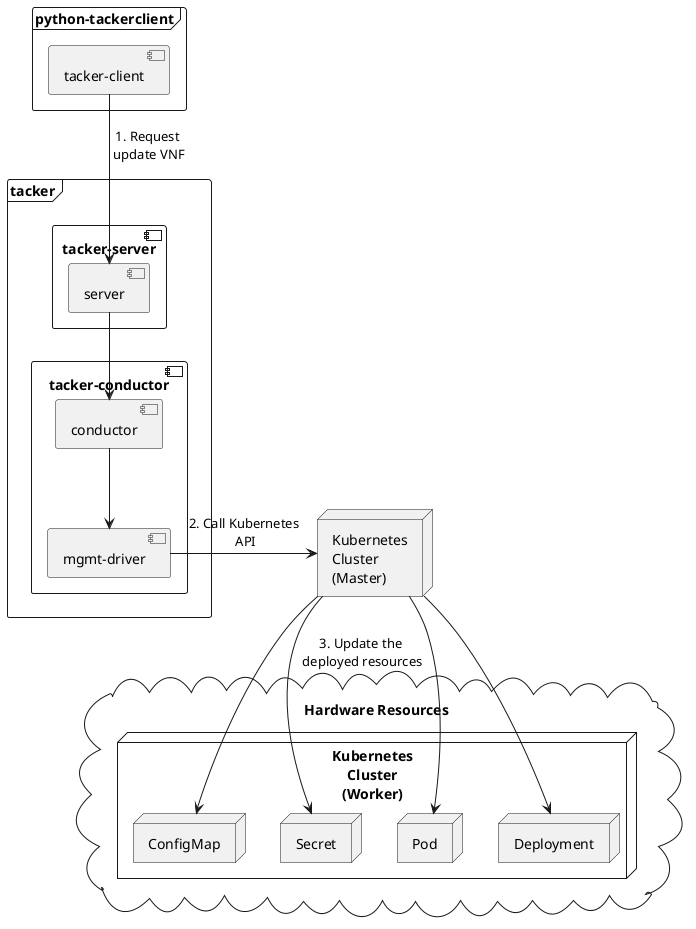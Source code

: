 @startuml

frame "python-tackerclient" {
    component "tacker-client" as client
}

frame "tacker" {
    component "tacker-server" {
        component "server" as serv
    }
    component "tacker-conductor" {
        component "conductor" as cond
        component "mgmt-driver" as infra
    }
}

node "Kubernetes\nCluster\n(Master)" as k8s_m
cloud "Hardware Resources" as hw {
    node "Kubernetes\nCluster\n(Worker)" as k8s_w {
        node "ConfigMap" as ins1
        node "Secret" as ins2
        node "Pod" as ins3
        node "Deployment" as ins4
    }
}


'# Relationships
client --> serv: 1. Request\n update VNF
serv --> cond
cond --> infra
infra -right-> k8s_m: 2. Call Kubernetes\n API
k8s_m --> ins1
k8s_m --> ins2: 3. Update the\n deployed resources
k8s_m --> ins3
k8s_m --> ins4
ins1 -[hidden]right-> ins2
ins2 -[hidden]right-> ins3
ins3 -[hidden]right-> ins4
@enduml
